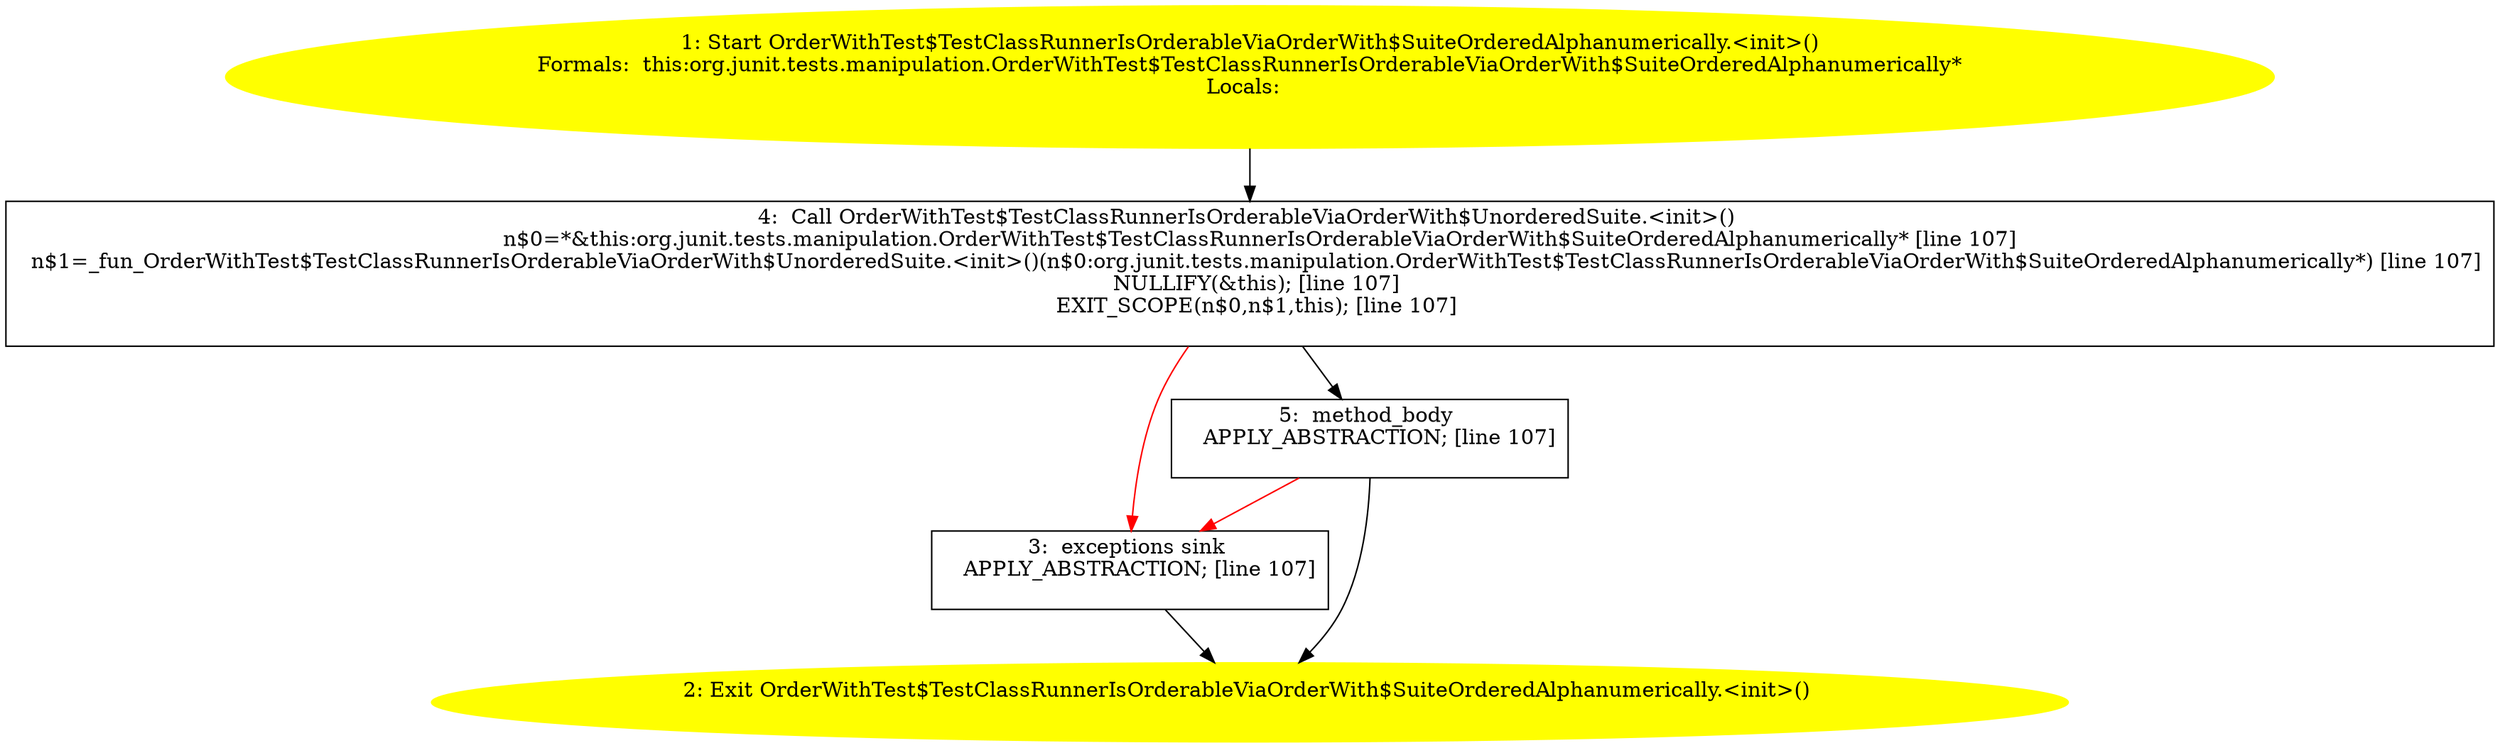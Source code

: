 /* @generated */
digraph cfg {
"org.junit.tests.manipulation.OrderWithTest$TestClassRunnerIsOrderableViaOrderWith$SuiteOrderedAlphan.f1fc08200406d294f2cb40b0ef78a211_1" [label="1: Start OrderWithTest$TestClassRunnerIsOrderableViaOrderWith$SuiteOrderedAlphanumerically.<init>()\nFormals:  this:org.junit.tests.manipulation.OrderWithTest$TestClassRunnerIsOrderableViaOrderWith$SuiteOrderedAlphanumerically*\nLocals:  \n  " color=yellow style=filled]
	

	 "org.junit.tests.manipulation.OrderWithTest$TestClassRunnerIsOrderableViaOrderWith$SuiteOrderedAlphan.f1fc08200406d294f2cb40b0ef78a211_1" -> "org.junit.tests.manipulation.OrderWithTest$TestClassRunnerIsOrderableViaOrderWith$SuiteOrderedAlphan.f1fc08200406d294f2cb40b0ef78a211_4" ;
"org.junit.tests.manipulation.OrderWithTest$TestClassRunnerIsOrderableViaOrderWith$SuiteOrderedAlphan.f1fc08200406d294f2cb40b0ef78a211_2" [label="2: Exit OrderWithTest$TestClassRunnerIsOrderableViaOrderWith$SuiteOrderedAlphanumerically.<init>() \n  " color=yellow style=filled]
	

"org.junit.tests.manipulation.OrderWithTest$TestClassRunnerIsOrderableViaOrderWith$SuiteOrderedAlphan.f1fc08200406d294f2cb40b0ef78a211_3" [label="3:  exceptions sink \n   APPLY_ABSTRACTION; [line 107]\n " shape="box"]
	

	 "org.junit.tests.manipulation.OrderWithTest$TestClassRunnerIsOrderableViaOrderWith$SuiteOrderedAlphan.f1fc08200406d294f2cb40b0ef78a211_3" -> "org.junit.tests.manipulation.OrderWithTest$TestClassRunnerIsOrderableViaOrderWith$SuiteOrderedAlphan.f1fc08200406d294f2cb40b0ef78a211_2" ;
"org.junit.tests.manipulation.OrderWithTest$TestClassRunnerIsOrderableViaOrderWith$SuiteOrderedAlphan.f1fc08200406d294f2cb40b0ef78a211_4" [label="4:  Call OrderWithTest$TestClassRunnerIsOrderableViaOrderWith$UnorderedSuite.<init>() \n   n$0=*&this:org.junit.tests.manipulation.OrderWithTest$TestClassRunnerIsOrderableViaOrderWith$SuiteOrderedAlphanumerically* [line 107]\n  n$1=_fun_OrderWithTest$TestClassRunnerIsOrderableViaOrderWith$UnorderedSuite.<init>()(n$0:org.junit.tests.manipulation.OrderWithTest$TestClassRunnerIsOrderableViaOrderWith$SuiteOrderedAlphanumerically*) [line 107]\n  NULLIFY(&this); [line 107]\n  EXIT_SCOPE(n$0,n$1,this); [line 107]\n " shape="box"]
	

	 "org.junit.tests.manipulation.OrderWithTest$TestClassRunnerIsOrderableViaOrderWith$SuiteOrderedAlphan.f1fc08200406d294f2cb40b0ef78a211_4" -> "org.junit.tests.manipulation.OrderWithTest$TestClassRunnerIsOrderableViaOrderWith$SuiteOrderedAlphan.f1fc08200406d294f2cb40b0ef78a211_5" ;
	 "org.junit.tests.manipulation.OrderWithTest$TestClassRunnerIsOrderableViaOrderWith$SuiteOrderedAlphan.f1fc08200406d294f2cb40b0ef78a211_4" -> "org.junit.tests.manipulation.OrderWithTest$TestClassRunnerIsOrderableViaOrderWith$SuiteOrderedAlphan.f1fc08200406d294f2cb40b0ef78a211_3" [color="red" ];
"org.junit.tests.manipulation.OrderWithTest$TestClassRunnerIsOrderableViaOrderWith$SuiteOrderedAlphan.f1fc08200406d294f2cb40b0ef78a211_5" [label="5:  method_body \n   APPLY_ABSTRACTION; [line 107]\n " shape="box"]
	

	 "org.junit.tests.manipulation.OrderWithTest$TestClassRunnerIsOrderableViaOrderWith$SuiteOrderedAlphan.f1fc08200406d294f2cb40b0ef78a211_5" -> "org.junit.tests.manipulation.OrderWithTest$TestClassRunnerIsOrderableViaOrderWith$SuiteOrderedAlphan.f1fc08200406d294f2cb40b0ef78a211_2" ;
	 "org.junit.tests.manipulation.OrderWithTest$TestClassRunnerIsOrderableViaOrderWith$SuiteOrderedAlphan.f1fc08200406d294f2cb40b0ef78a211_5" -> "org.junit.tests.manipulation.OrderWithTest$TestClassRunnerIsOrderableViaOrderWith$SuiteOrderedAlphan.f1fc08200406d294f2cb40b0ef78a211_3" [color="red" ];
}
